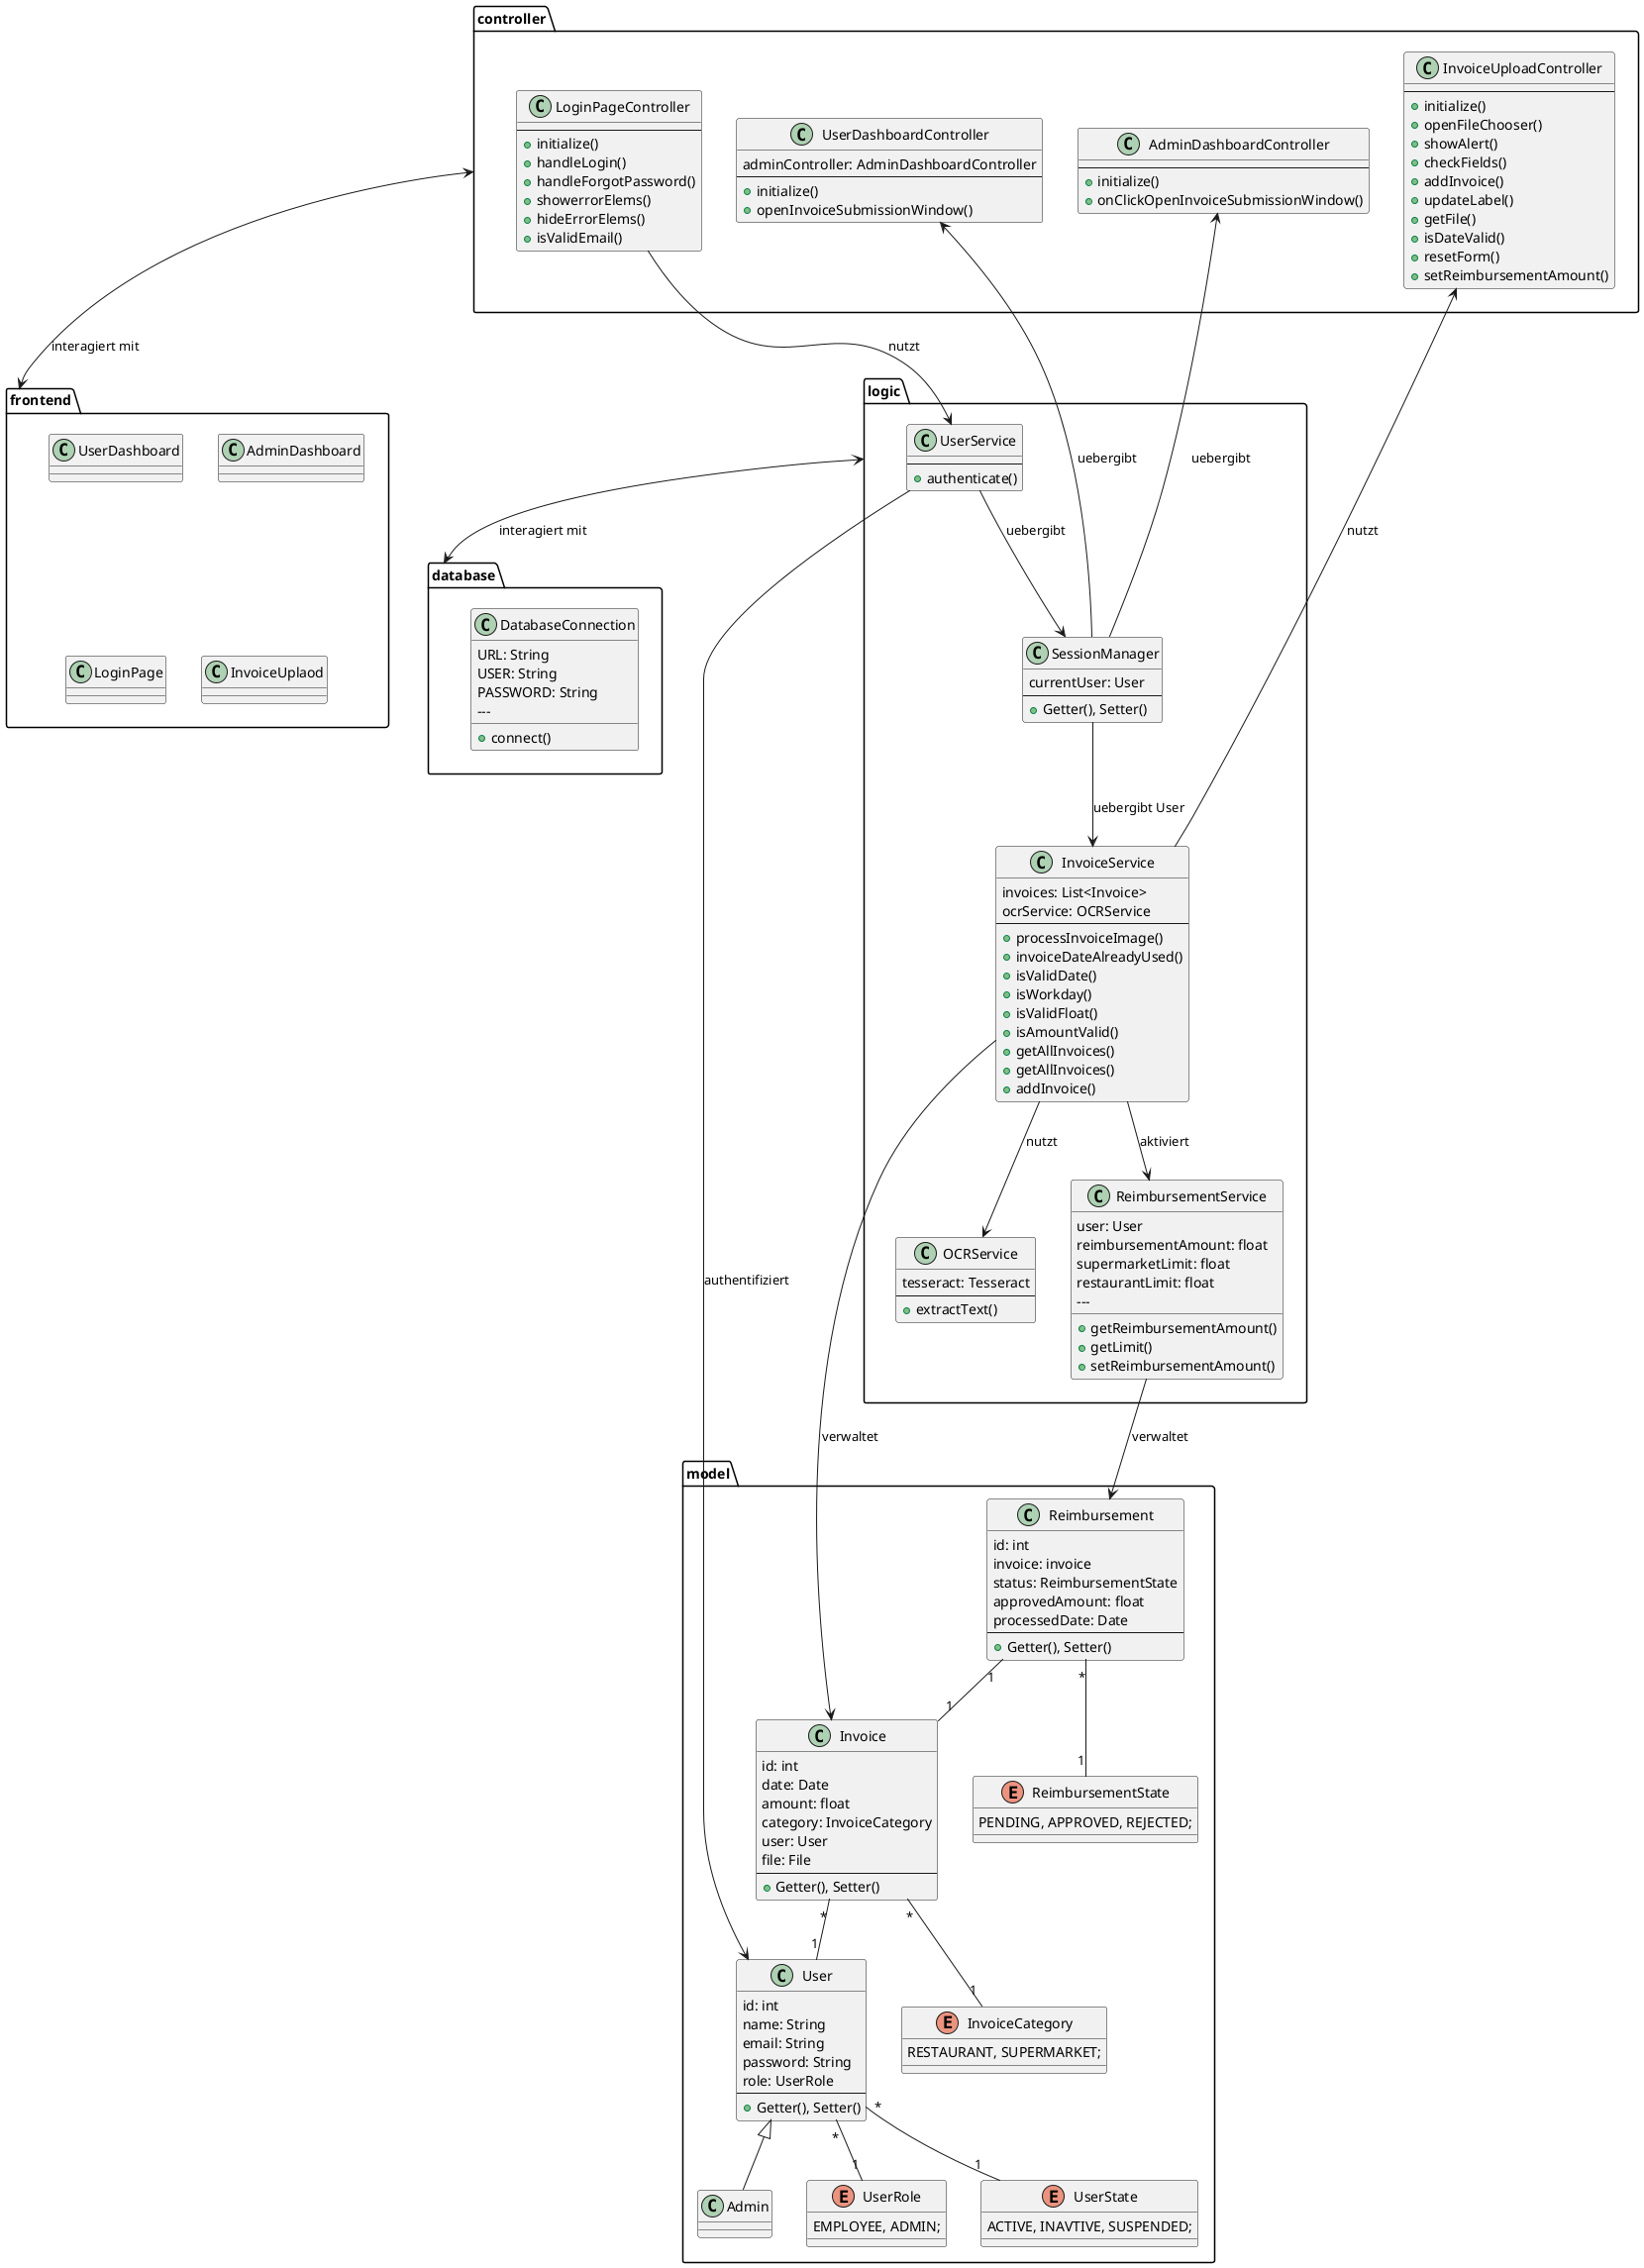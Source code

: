 @startuml

package frontend {
  class UserDashboard {}
  class AdminDashboard {}
  class LoginPage {}
  class InvoiceUplaod {}
}

package model {
  class User {
    id: int
    name: String
    email: String
    password: String 
    role: UserRole
    ---
    +Getter(), Setter()
  }
  
  class Admin {}
  
  class Invoice {
    id: int 
    date: Date 
    amount: float 
    category: InvoiceCategory
    user: User
    file: File
    ---
    +Getter(), Setter()
  }
  
  class Reimbursement {
    id: int
    invoice: invoice
    status: ReimbursementState
    approvedAmount: float
    processedDate: Date
    ---
    +Getter(), Setter()
  }
  
  enum UserRole {
    EMPLOYEE, ADMIN;
  }
  enum UserState {
    ACTIVE, INAVTIVE, SUSPENDED;
  }
  enum InvoiceCategory {
    RESTAURANT, SUPERMARKET;
  }
  enum ReimbursementState {
    PENDING, APPROVED, REJECTED;
  }
}

package logic {
  class SessionManager {
    currentUser: User
    ---
    +Getter(), Setter()
  }
  
  class UserService {
    ---
    +authenticate()
  }
  
  class InvoiceService {
    invoices: List<Invoice>
    ocrService: OCRService
    ---
    +processInvoiceImage()
    +invoiceDateAlreadyUsed()
    +isValidDate()
    +isWorkday()
    +isValidFloat()
    +isAmountValid()
    +getAllInvoices()
    +getAllInvoices()
    +addInvoice()
  }
  
  class OCRService {
    tesseract: Tesseract
    ---
    +extractText()
  }
  
  class ReimbursementService{
    user: User
    reimbursementAmount: float
    supermarketLimit: float
    restaurantLimit: float
     ---
    +getReimbursementAmount()
    +getLimit()
    +setReimbursementAmount()
  }

}

package database {
  class DatabaseConnection {
    URL: String
    USER: String
    PASSWORD: String
     ---
    +connect()
  }
}

package controller {
  class LoginPageController {
     ---
    +initialize()
    +handleLogin()
    +handleForgotPassword()
    +showerrorElems()
    +hideErrorElems()
    +isValidEmail()
  }
  class UserDashboardController {
     adminController: AdminDashboardController
     ----
    +initialize()
    +openInvoiceSubmissionWindow()
  }
  
  class AdminDashboardController {
     ---
    +initialize()
    +onClickOpenInvoiceSubmissionWindow()
  }
  
  class InvoiceUploadController {
     ---
    +initialize()
    +openFileChooser()
    +showAlert()
    +checkFields()
    +addInvoice()
    +updateLabel()
    +getFile()
    +isDateValid()
    +resetForm()
    +setReimbursementAmount()
  }
}


' ========== Beziehungen ==========
User <|-- Admin 

User "*"--"1" UserRole
User "*"--"1" UserState

Invoice "*"--"1" InvoiceCategory
Invoice "*"--"1" User
Reimbursement "1"--"1" Invoice 
Reimbursement "*"--"1" ReimbursementState

UserService --> SessionManager :  uebergibt
UserService --> User : authentifiziert
InvoiceService --> Invoice : verwaltet
InvoiceService --> OCRService : nutzt
ReimbursementService --> Reimbursement : verwaltet
SessionManager --> InvoiceService :  uebergibt User
InvoiceService --> ReimbursementService : aktiviert

logic <--> database : interagiert mit
controller <--> frontend : interagiert mit

LoginPageController --> UserService : nutzt
AdminDashboardController <-- SessionManager :  uebergibt
UserDashboardController <-- SessionManager:  uebergibt
InvoiceUploadController <-- InvoiceService : nutzt

@enduml
